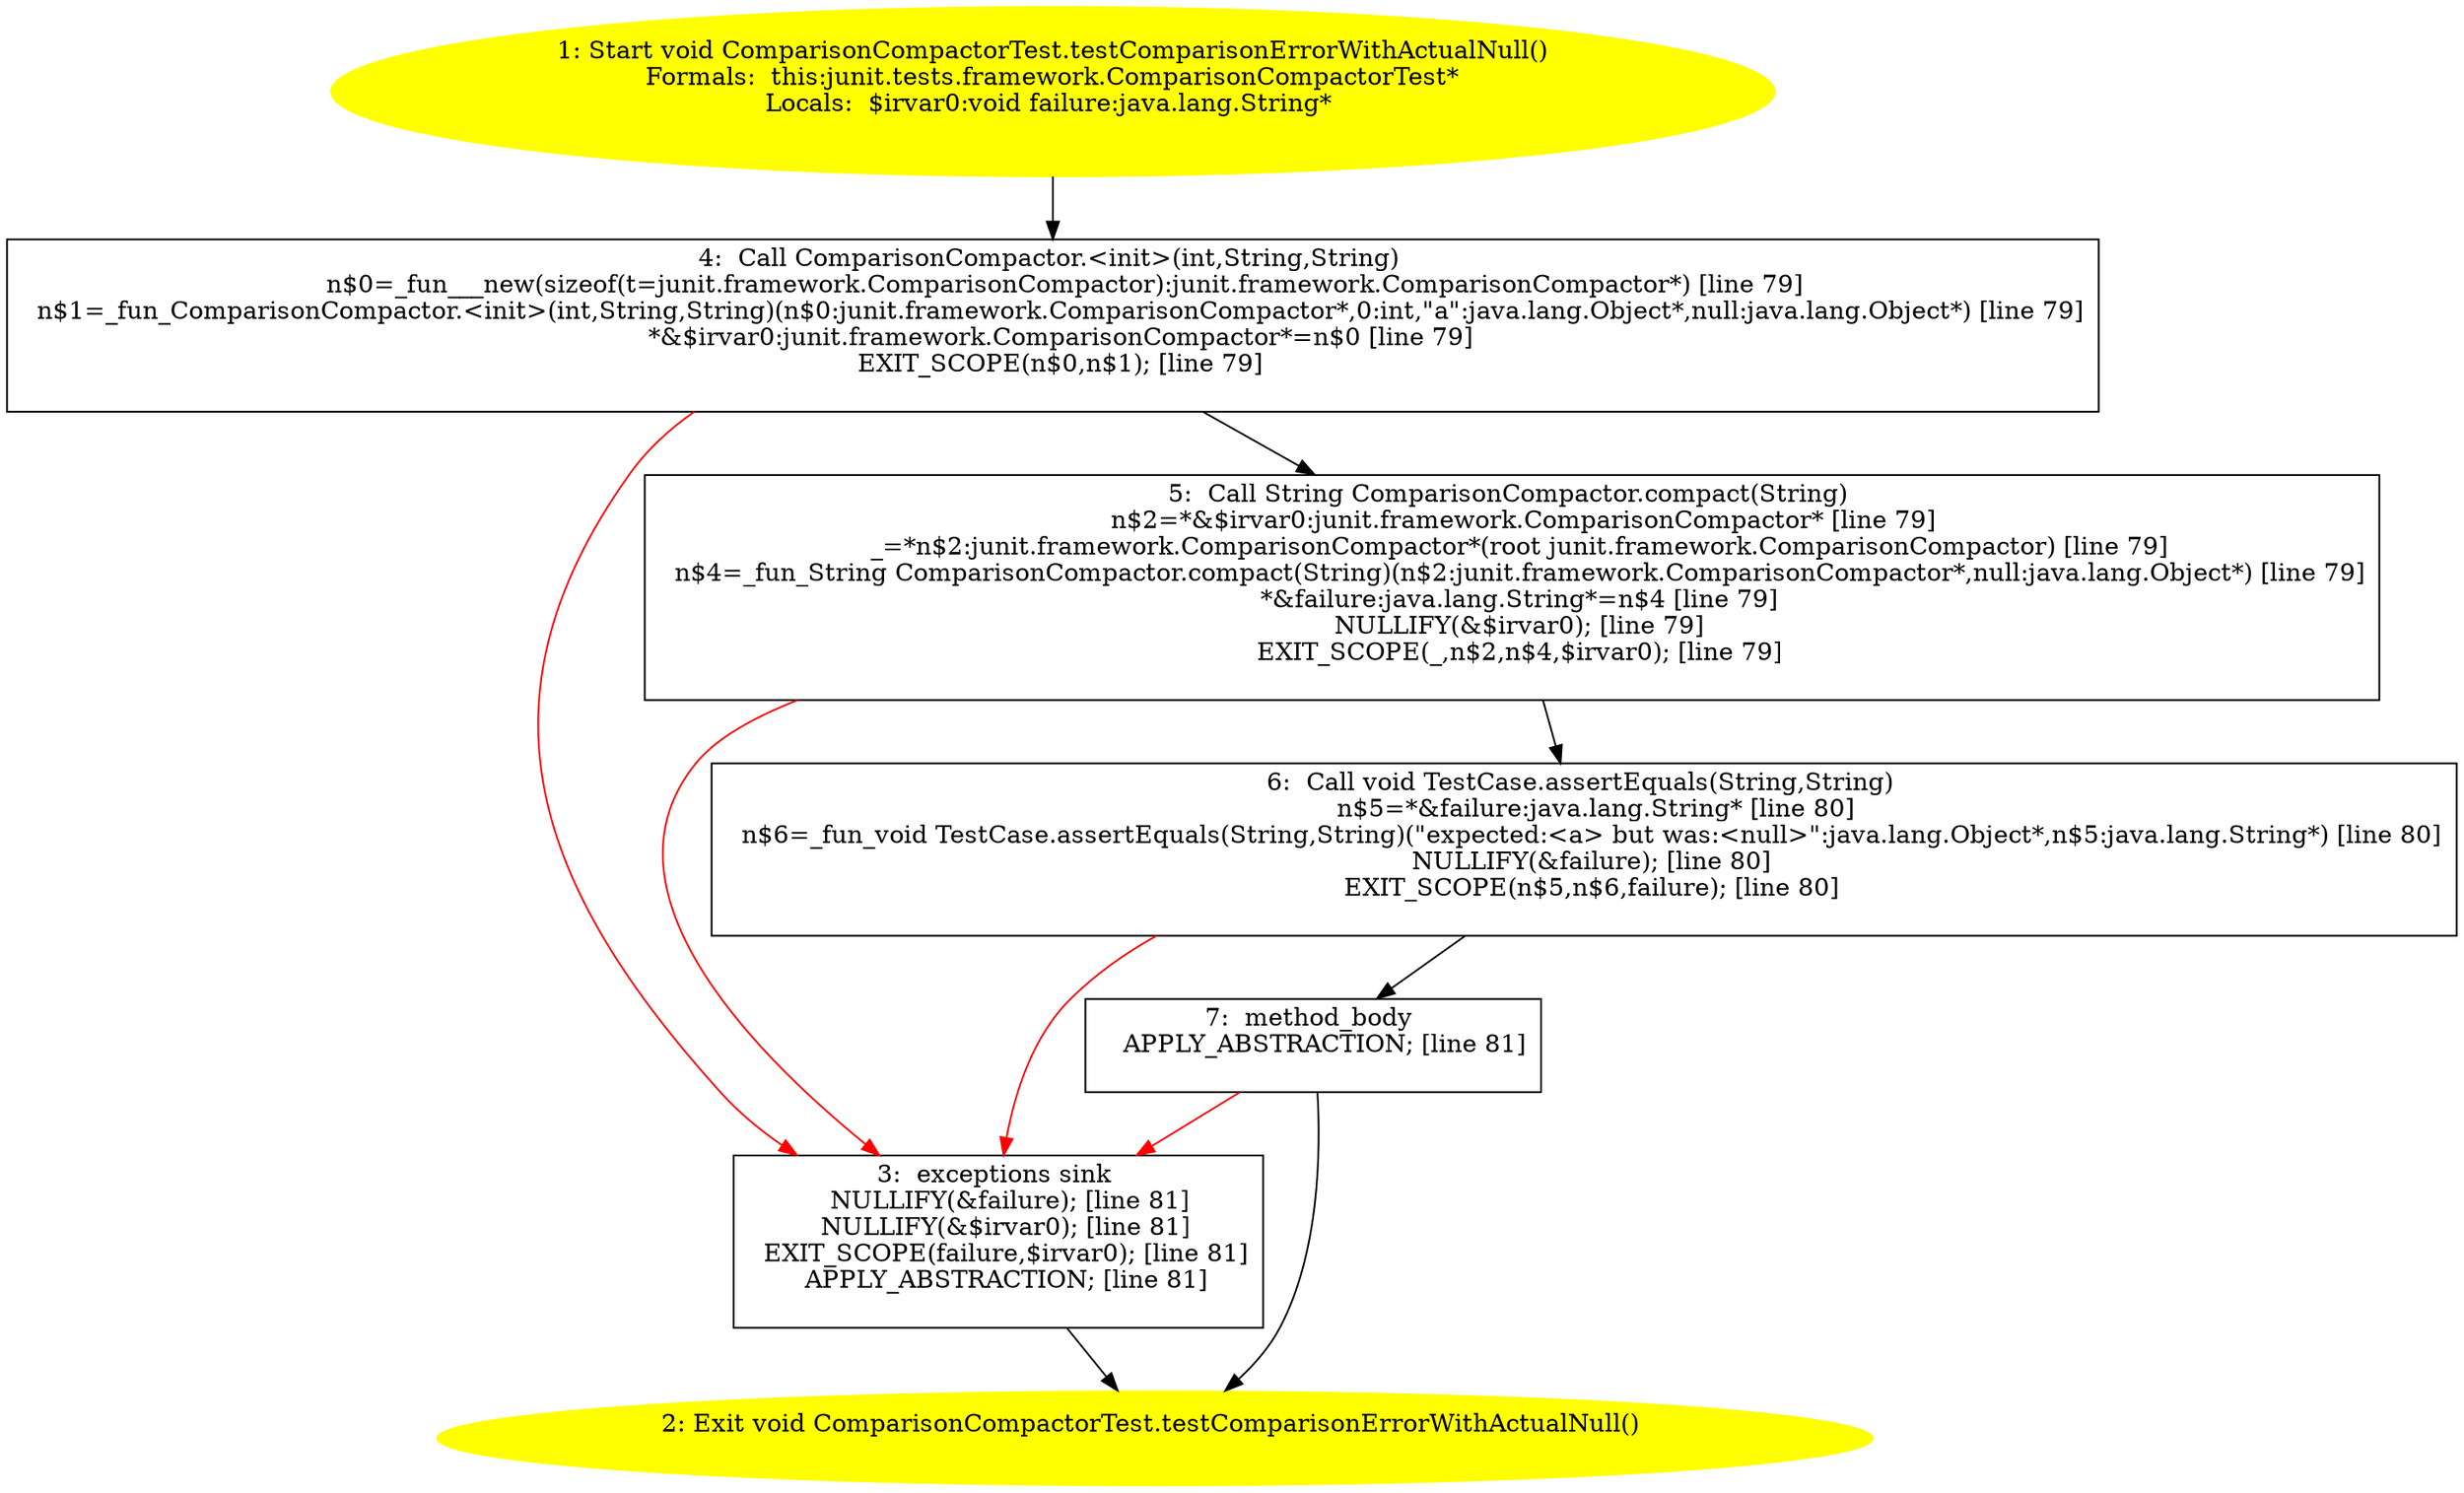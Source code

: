 /* @generated */
digraph cfg {
"junit.tests.framework.ComparisonCompactorTest.testComparisonErrorWithActualNull():void.38236b54f505878900d526ff75d926f1_1" [label="1: Start void ComparisonCompactorTest.testComparisonErrorWithActualNull()\nFormals:  this:junit.tests.framework.ComparisonCompactorTest*\nLocals:  $irvar0:void failure:java.lang.String* \n  " color=yellow style=filled]
	

	 "junit.tests.framework.ComparisonCompactorTest.testComparisonErrorWithActualNull():void.38236b54f505878900d526ff75d926f1_1" -> "junit.tests.framework.ComparisonCompactorTest.testComparisonErrorWithActualNull():void.38236b54f505878900d526ff75d926f1_4" ;
"junit.tests.framework.ComparisonCompactorTest.testComparisonErrorWithActualNull():void.38236b54f505878900d526ff75d926f1_2" [label="2: Exit void ComparisonCompactorTest.testComparisonErrorWithActualNull() \n  " color=yellow style=filled]
	

"junit.tests.framework.ComparisonCompactorTest.testComparisonErrorWithActualNull():void.38236b54f505878900d526ff75d926f1_3" [label="3:  exceptions sink \n   NULLIFY(&failure); [line 81]\n  NULLIFY(&$irvar0); [line 81]\n  EXIT_SCOPE(failure,$irvar0); [line 81]\n  APPLY_ABSTRACTION; [line 81]\n " shape="box"]
	

	 "junit.tests.framework.ComparisonCompactorTest.testComparisonErrorWithActualNull():void.38236b54f505878900d526ff75d926f1_3" -> "junit.tests.framework.ComparisonCompactorTest.testComparisonErrorWithActualNull():void.38236b54f505878900d526ff75d926f1_2" ;
"junit.tests.framework.ComparisonCompactorTest.testComparisonErrorWithActualNull():void.38236b54f505878900d526ff75d926f1_4" [label="4:  Call ComparisonCompactor.<init>(int,String,String) \n   n$0=_fun___new(sizeof(t=junit.framework.ComparisonCompactor):junit.framework.ComparisonCompactor*) [line 79]\n  n$1=_fun_ComparisonCompactor.<init>(int,String,String)(n$0:junit.framework.ComparisonCompactor*,0:int,\"a\":java.lang.Object*,null:java.lang.Object*) [line 79]\n  *&$irvar0:junit.framework.ComparisonCompactor*=n$0 [line 79]\n  EXIT_SCOPE(n$0,n$1); [line 79]\n " shape="box"]
	

	 "junit.tests.framework.ComparisonCompactorTest.testComparisonErrorWithActualNull():void.38236b54f505878900d526ff75d926f1_4" -> "junit.tests.framework.ComparisonCompactorTest.testComparisonErrorWithActualNull():void.38236b54f505878900d526ff75d926f1_5" ;
	 "junit.tests.framework.ComparisonCompactorTest.testComparisonErrorWithActualNull():void.38236b54f505878900d526ff75d926f1_4" -> "junit.tests.framework.ComparisonCompactorTest.testComparisonErrorWithActualNull():void.38236b54f505878900d526ff75d926f1_3" [color="red" ];
"junit.tests.framework.ComparisonCompactorTest.testComparisonErrorWithActualNull():void.38236b54f505878900d526ff75d926f1_5" [label="5:  Call String ComparisonCompactor.compact(String) \n   n$2=*&$irvar0:junit.framework.ComparisonCompactor* [line 79]\n  _=*n$2:junit.framework.ComparisonCompactor*(root junit.framework.ComparisonCompactor) [line 79]\n  n$4=_fun_String ComparisonCompactor.compact(String)(n$2:junit.framework.ComparisonCompactor*,null:java.lang.Object*) [line 79]\n  *&failure:java.lang.String*=n$4 [line 79]\n  NULLIFY(&$irvar0); [line 79]\n  EXIT_SCOPE(_,n$2,n$4,$irvar0); [line 79]\n " shape="box"]
	

	 "junit.tests.framework.ComparisonCompactorTest.testComparisonErrorWithActualNull():void.38236b54f505878900d526ff75d926f1_5" -> "junit.tests.framework.ComparisonCompactorTest.testComparisonErrorWithActualNull():void.38236b54f505878900d526ff75d926f1_6" ;
	 "junit.tests.framework.ComparisonCompactorTest.testComparisonErrorWithActualNull():void.38236b54f505878900d526ff75d926f1_5" -> "junit.tests.framework.ComparisonCompactorTest.testComparisonErrorWithActualNull():void.38236b54f505878900d526ff75d926f1_3" [color="red" ];
"junit.tests.framework.ComparisonCompactorTest.testComparisonErrorWithActualNull():void.38236b54f505878900d526ff75d926f1_6" [label="6:  Call void TestCase.assertEquals(String,String) \n   n$5=*&failure:java.lang.String* [line 80]\n  n$6=_fun_void TestCase.assertEquals(String,String)(\"expected:<a> but was:<null>\":java.lang.Object*,n$5:java.lang.String*) [line 80]\n  NULLIFY(&failure); [line 80]\n  EXIT_SCOPE(n$5,n$6,failure); [line 80]\n " shape="box"]
	

	 "junit.tests.framework.ComparisonCompactorTest.testComparisonErrorWithActualNull():void.38236b54f505878900d526ff75d926f1_6" -> "junit.tests.framework.ComparisonCompactorTest.testComparisonErrorWithActualNull():void.38236b54f505878900d526ff75d926f1_7" ;
	 "junit.tests.framework.ComparisonCompactorTest.testComparisonErrorWithActualNull():void.38236b54f505878900d526ff75d926f1_6" -> "junit.tests.framework.ComparisonCompactorTest.testComparisonErrorWithActualNull():void.38236b54f505878900d526ff75d926f1_3" [color="red" ];
"junit.tests.framework.ComparisonCompactorTest.testComparisonErrorWithActualNull():void.38236b54f505878900d526ff75d926f1_7" [label="7:  method_body \n   APPLY_ABSTRACTION; [line 81]\n " shape="box"]
	

	 "junit.tests.framework.ComparisonCompactorTest.testComparisonErrorWithActualNull():void.38236b54f505878900d526ff75d926f1_7" -> "junit.tests.framework.ComparisonCompactorTest.testComparisonErrorWithActualNull():void.38236b54f505878900d526ff75d926f1_2" ;
	 "junit.tests.framework.ComparisonCompactorTest.testComparisonErrorWithActualNull():void.38236b54f505878900d526ff75d926f1_7" -> "junit.tests.framework.ComparisonCompactorTest.testComparisonErrorWithActualNull():void.38236b54f505878900d526ff75d926f1_3" [color="red" ];
}
